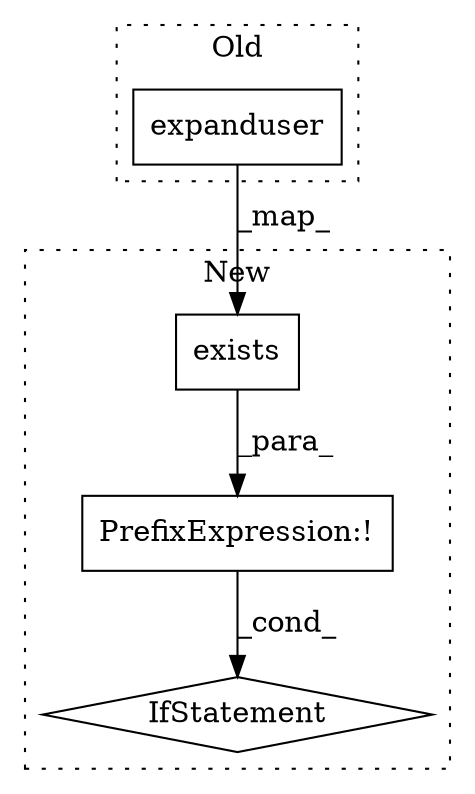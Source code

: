 digraph G {
subgraph cluster0 {
1 [label="expanduser" a="32" s="2017,2037" l="11,1" shape="box"];
label = "Old";
style="dotted";
}
subgraph cluster1 {
2 [label="exists" a="32" s="1826,1866" l="7,1" shape="box"];
3 [label="PrefixExpression:!" a="38" s="1817" l="1" shape="box"];
4 [label="IfStatement" a="25" s="1813,1867" l="4,2" shape="diamond"];
label = "New";
style="dotted";
}
1 -> 2 [label="_map_"];
2 -> 3 [label="_para_"];
3 -> 4 [label="_cond_"];
}